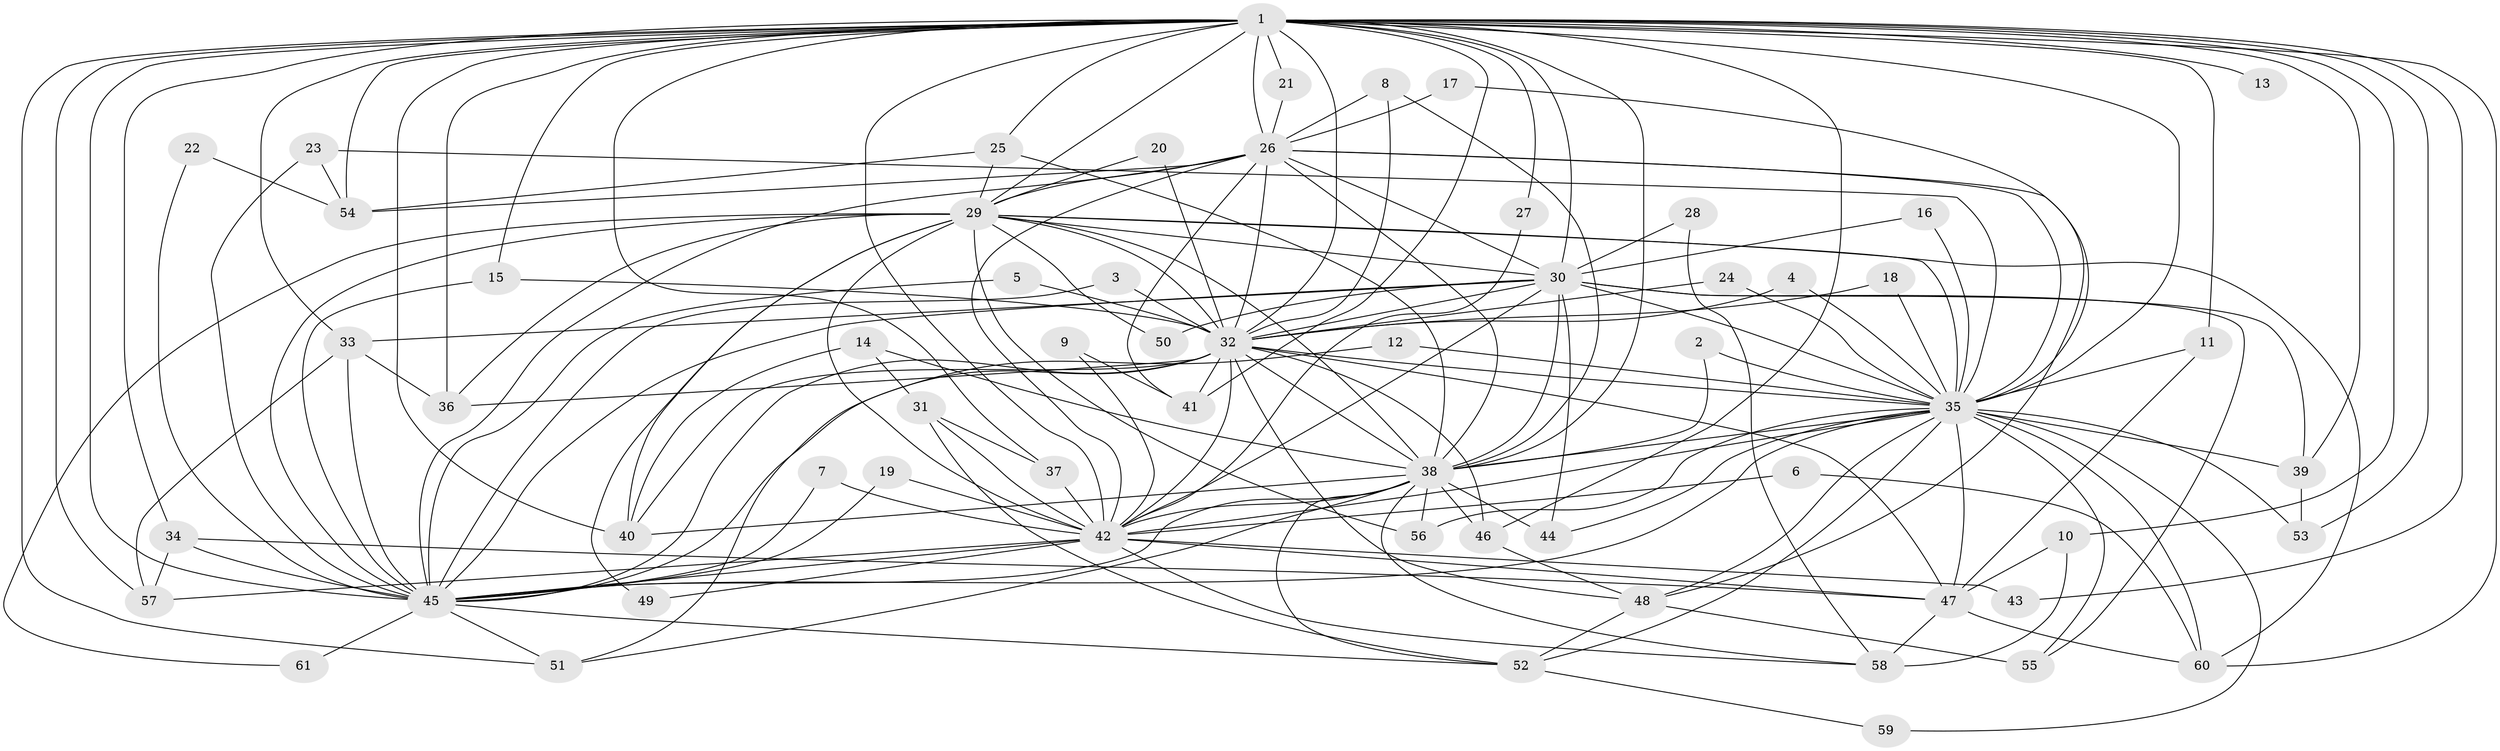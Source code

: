 // original degree distribution, {33: 0.00819672131147541, 20: 0.02459016393442623, 25: 0.00819672131147541, 16: 0.00819672131147541, 22: 0.00819672131147541, 27: 0.00819672131147541, 31: 0.00819672131147541, 26: 0.00819672131147541, 2: 0.5163934426229508, 4: 0.06557377049180328, 3: 0.28688524590163933, 7: 0.00819672131147541, 8: 0.00819672131147541, 5: 0.03278688524590164}
// Generated by graph-tools (version 1.1) at 2025/25/03/09/25 03:25:44]
// undirected, 61 vertices, 173 edges
graph export_dot {
graph [start="1"]
  node [color=gray90,style=filled];
  1;
  2;
  3;
  4;
  5;
  6;
  7;
  8;
  9;
  10;
  11;
  12;
  13;
  14;
  15;
  16;
  17;
  18;
  19;
  20;
  21;
  22;
  23;
  24;
  25;
  26;
  27;
  28;
  29;
  30;
  31;
  32;
  33;
  34;
  35;
  36;
  37;
  38;
  39;
  40;
  41;
  42;
  43;
  44;
  45;
  46;
  47;
  48;
  49;
  50;
  51;
  52;
  53;
  54;
  55;
  56;
  57;
  58;
  59;
  60;
  61;
  1 -- 10 [weight=1.0];
  1 -- 11 [weight=1.0];
  1 -- 13 [weight=1.0];
  1 -- 15 [weight=1.0];
  1 -- 21 [weight=1.0];
  1 -- 25 [weight=1.0];
  1 -- 26 [weight=2.0];
  1 -- 27 [weight=1.0];
  1 -- 29 [weight=3.0];
  1 -- 30 [weight=3.0];
  1 -- 32 [weight=3.0];
  1 -- 33 [weight=1.0];
  1 -- 34 [weight=1.0];
  1 -- 35 [weight=4.0];
  1 -- 36 [weight=2.0];
  1 -- 37 [weight=1.0];
  1 -- 38 [weight=3.0];
  1 -- 39 [weight=1.0];
  1 -- 40 [weight=2.0];
  1 -- 41 [weight=1.0];
  1 -- 42 [weight=3.0];
  1 -- 43 [weight=1.0];
  1 -- 45 [weight=3.0];
  1 -- 46 [weight=1.0];
  1 -- 51 [weight=1.0];
  1 -- 53 [weight=1.0];
  1 -- 54 [weight=2.0];
  1 -- 57 [weight=1.0];
  1 -- 60 [weight=1.0];
  2 -- 35 [weight=1.0];
  2 -- 38 [weight=1.0];
  3 -- 32 [weight=1.0];
  3 -- 45 [weight=1.0];
  4 -- 32 [weight=1.0];
  4 -- 35 [weight=1.0];
  5 -- 32 [weight=1.0];
  5 -- 45 [weight=1.0];
  6 -- 42 [weight=1.0];
  6 -- 60 [weight=1.0];
  7 -- 42 [weight=1.0];
  7 -- 45 [weight=1.0];
  8 -- 26 [weight=1.0];
  8 -- 32 [weight=1.0];
  8 -- 38 [weight=1.0];
  9 -- 41 [weight=1.0];
  9 -- 42 [weight=1.0];
  10 -- 47 [weight=1.0];
  10 -- 58 [weight=1.0];
  11 -- 35 [weight=1.0];
  11 -- 47 [weight=1.0];
  12 -- 35 [weight=1.0];
  12 -- 45 [weight=1.0];
  14 -- 31 [weight=1.0];
  14 -- 38 [weight=1.0];
  14 -- 40 [weight=1.0];
  15 -- 32 [weight=1.0];
  15 -- 45 [weight=1.0];
  16 -- 30 [weight=1.0];
  16 -- 35 [weight=1.0];
  17 -- 26 [weight=1.0];
  17 -- 35 [weight=1.0];
  18 -- 32 [weight=1.0];
  18 -- 35 [weight=1.0];
  19 -- 42 [weight=1.0];
  19 -- 45 [weight=1.0];
  20 -- 29 [weight=1.0];
  20 -- 32 [weight=1.0];
  21 -- 26 [weight=1.0];
  22 -- 45 [weight=1.0];
  22 -- 54 [weight=1.0];
  23 -- 35 [weight=1.0];
  23 -- 45 [weight=1.0];
  23 -- 54 [weight=1.0];
  24 -- 32 [weight=1.0];
  24 -- 35 [weight=1.0];
  25 -- 29 [weight=1.0];
  25 -- 38 [weight=1.0];
  25 -- 54 [weight=1.0];
  26 -- 29 [weight=1.0];
  26 -- 30 [weight=1.0];
  26 -- 32 [weight=2.0];
  26 -- 35 [weight=1.0];
  26 -- 38 [weight=1.0];
  26 -- 41 [weight=1.0];
  26 -- 42 [weight=1.0];
  26 -- 45 [weight=1.0];
  26 -- 48 [weight=1.0];
  26 -- 54 [weight=1.0];
  27 -- 42 [weight=1.0];
  28 -- 30 [weight=1.0];
  28 -- 58 [weight=1.0];
  29 -- 30 [weight=1.0];
  29 -- 32 [weight=1.0];
  29 -- 35 [weight=1.0];
  29 -- 36 [weight=1.0];
  29 -- 38 [weight=1.0];
  29 -- 40 [weight=1.0];
  29 -- 42 [weight=3.0];
  29 -- 45 [weight=1.0];
  29 -- 49 [weight=1.0];
  29 -- 50 [weight=1.0];
  29 -- 56 [weight=1.0];
  29 -- 60 [weight=1.0];
  29 -- 61 [weight=1.0];
  30 -- 32 [weight=1.0];
  30 -- 33 [weight=1.0];
  30 -- 35 [weight=1.0];
  30 -- 38 [weight=1.0];
  30 -- 39 [weight=2.0];
  30 -- 42 [weight=2.0];
  30 -- 44 [weight=1.0];
  30 -- 45 [weight=2.0];
  30 -- 50 [weight=1.0];
  30 -- 55 [weight=1.0];
  31 -- 37 [weight=1.0];
  31 -- 42 [weight=1.0];
  31 -- 52 [weight=1.0];
  32 -- 35 [weight=1.0];
  32 -- 36 [weight=1.0];
  32 -- 38 [weight=1.0];
  32 -- 40 [weight=1.0];
  32 -- 41 [weight=1.0];
  32 -- 42 [weight=2.0];
  32 -- 45 [weight=1.0];
  32 -- 46 [weight=1.0];
  32 -- 47 [weight=1.0];
  32 -- 48 [weight=2.0];
  32 -- 51 [weight=1.0];
  33 -- 36 [weight=1.0];
  33 -- 45 [weight=1.0];
  33 -- 57 [weight=1.0];
  34 -- 45 [weight=2.0];
  34 -- 47 [weight=1.0];
  34 -- 57 [weight=1.0];
  35 -- 38 [weight=2.0];
  35 -- 39 [weight=1.0];
  35 -- 42 [weight=1.0];
  35 -- 44 [weight=1.0];
  35 -- 45 [weight=1.0];
  35 -- 47 [weight=1.0];
  35 -- 48 [weight=1.0];
  35 -- 52 [weight=1.0];
  35 -- 53 [weight=1.0];
  35 -- 55 [weight=1.0];
  35 -- 56 [weight=1.0];
  35 -- 59 [weight=1.0];
  35 -- 60 [weight=1.0];
  37 -- 42 [weight=3.0];
  38 -- 40 [weight=1.0];
  38 -- 42 [weight=1.0];
  38 -- 44 [weight=1.0];
  38 -- 45 [weight=1.0];
  38 -- 46 [weight=1.0];
  38 -- 51 [weight=1.0];
  38 -- 52 [weight=1.0];
  38 -- 56 [weight=1.0];
  38 -- 58 [weight=1.0];
  39 -- 53 [weight=1.0];
  42 -- 43 [weight=1.0];
  42 -- 45 [weight=1.0];
  42 -- 47 [weight=1.0];
  42 -- 49 [weight=1.0];
  42 -- 57 [weight=1.0];
  42 -- 58 [weight=1.0];
  45 -- 51 [weight=1.0];
  45 -- 52 [weight=1.0];
  45 -- 61 [weight=1.0];
  46 -- 48 [weight=1.0];
  47 -- 58 [weight=1.0];
  47 -- 60 [weight=1.0];
  48 -- 52 [weight=1.0];
  48 -- 55 [weight=2.0];
  52 -- 59 [weight=1.0];
}
